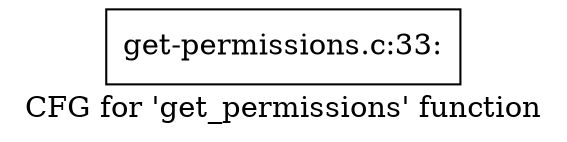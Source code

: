 digraph "CFG for 'get_permissions' function" {
	label="CFG for 'get_permissions' function";

	Node0xde43f80 [shape=record,label="{get-permissions.c:33:}"];
}
